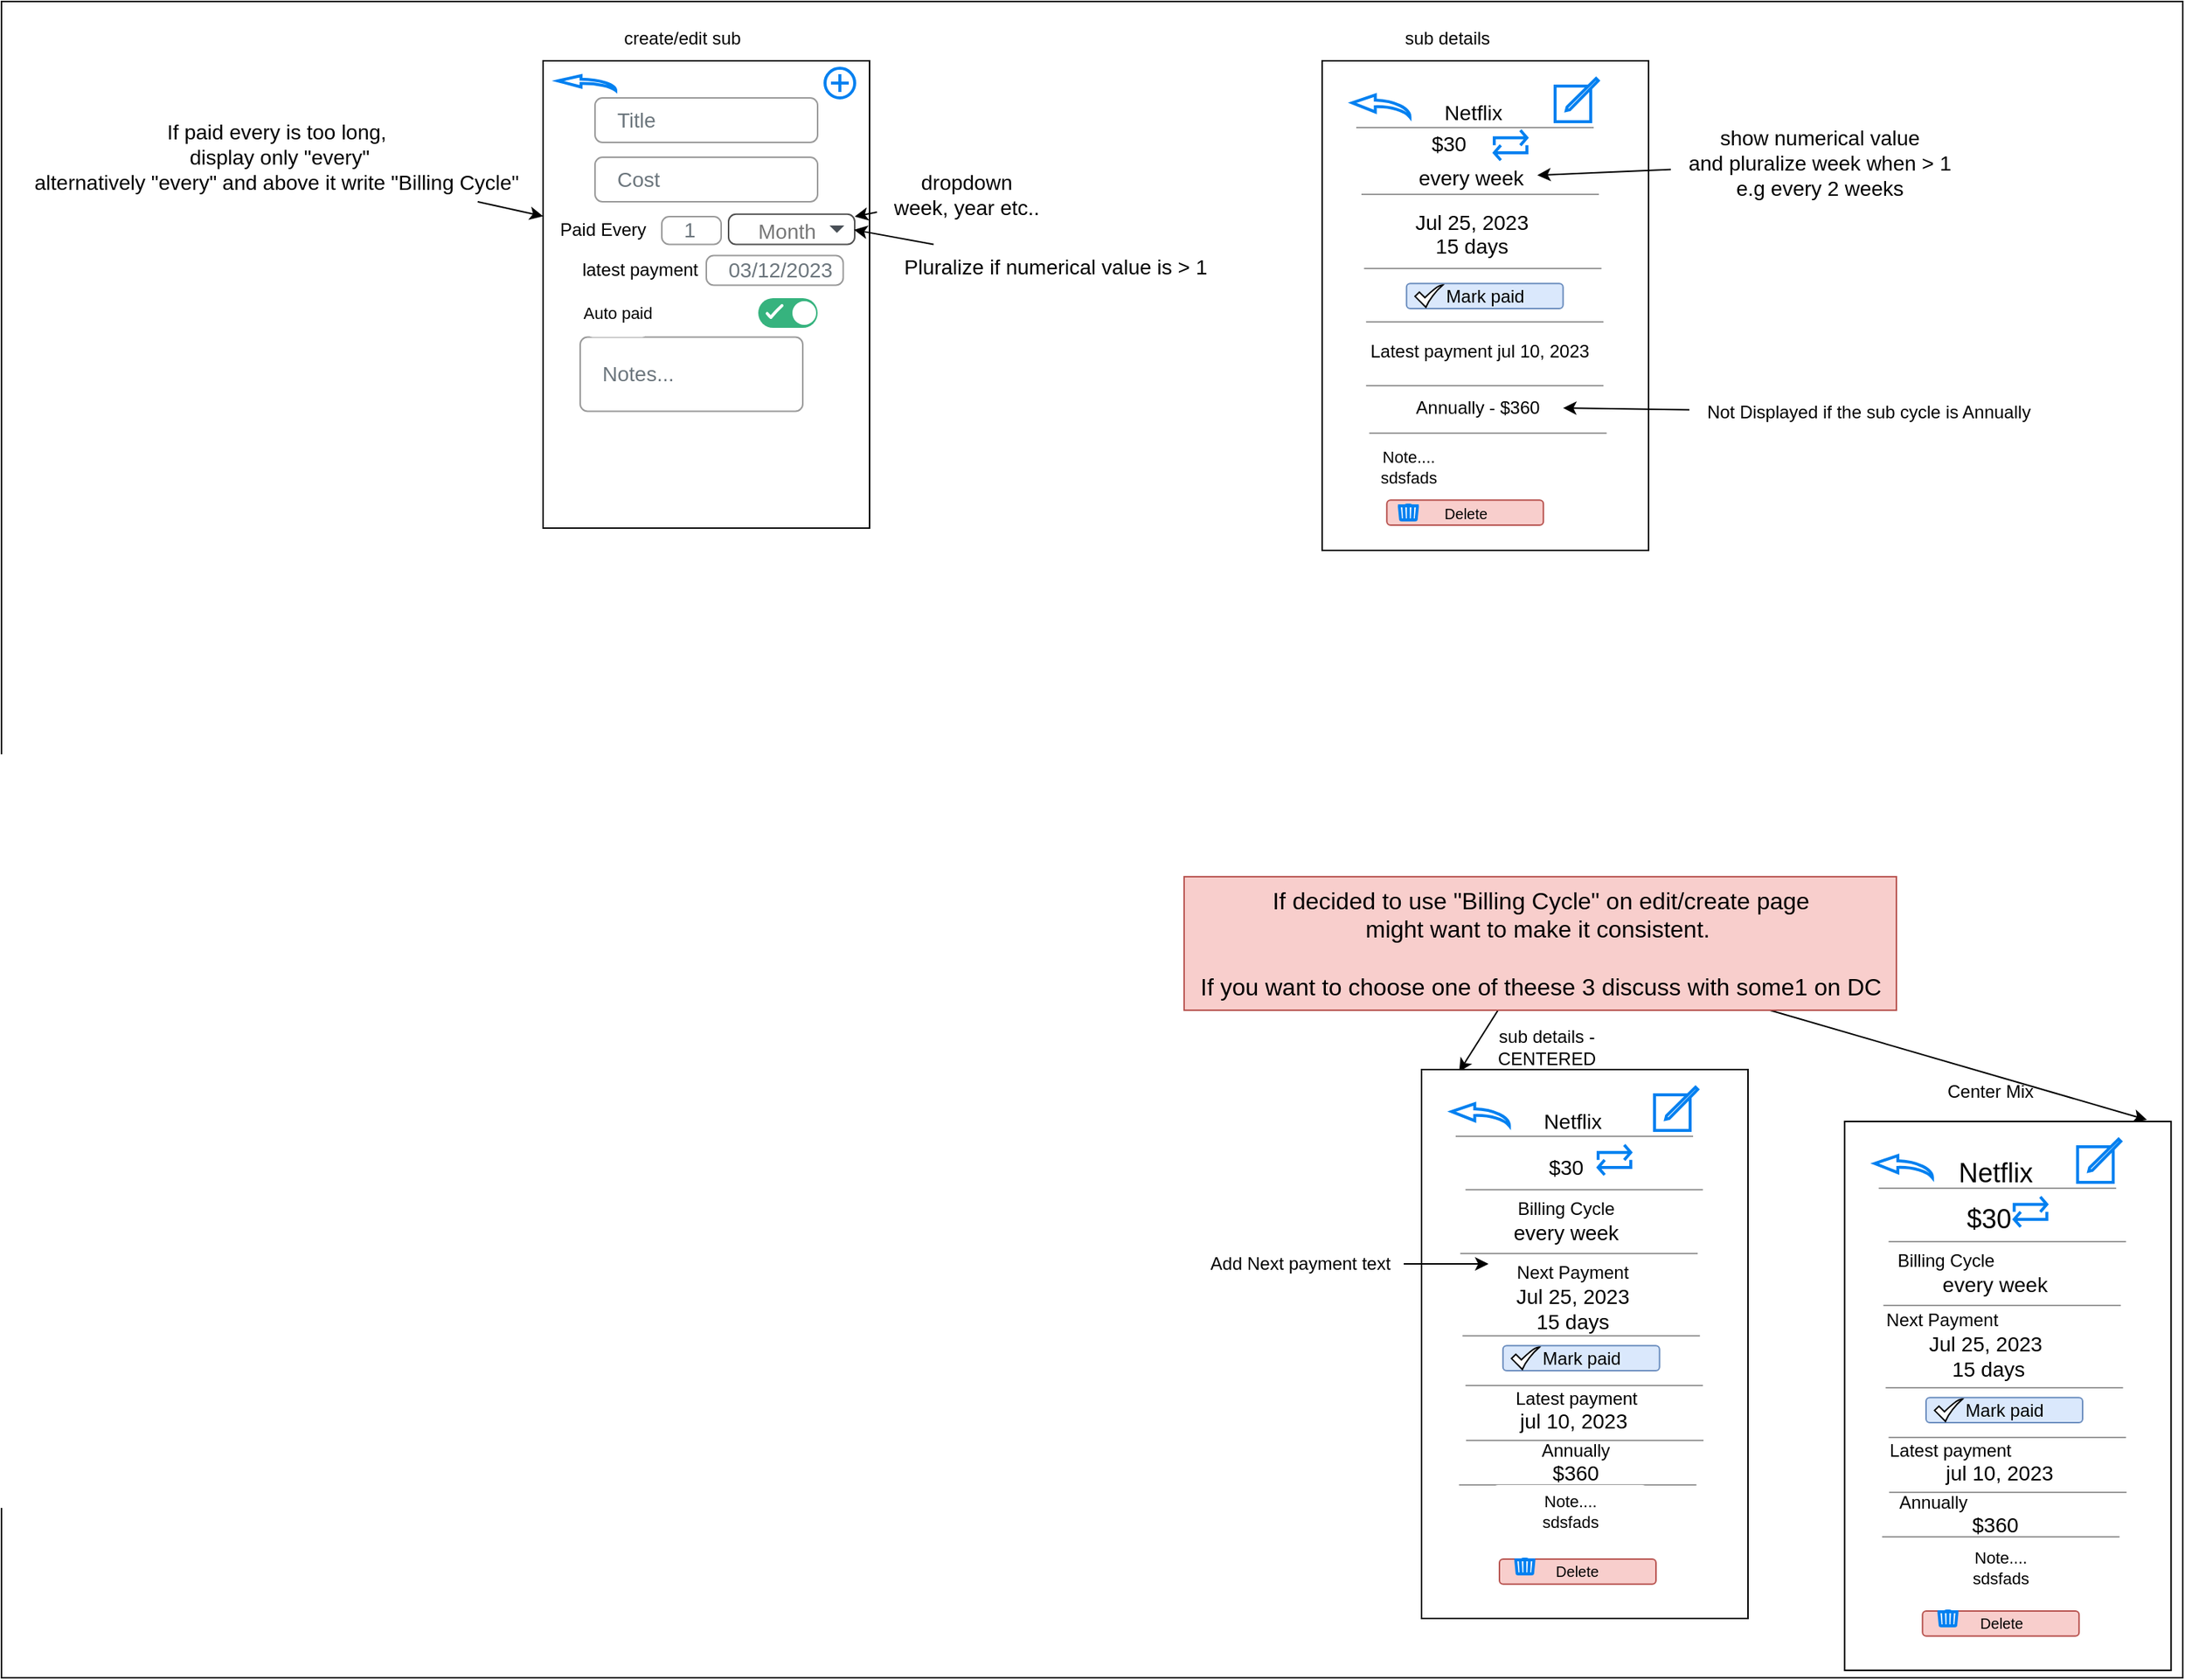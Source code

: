 <mxfile pages="2">
    <diagram id="ilvPsca5tyLwuQnfgiDb" name="Billing Cycle">
        <mxGraphModel dx="1031" dy="664" grid="1" gridSize="10" guides="1" tooltips="1" connect="1" arrows="1" fold="1" page="1" pageScale="1" pageWidth="850" pageHeight="1100" math="0" shadow="0">
            <root>
                <mxCell id="0"/>
                <mxCell id="1" parent="0"/>
                <mxCell id="Z9JITIKt05j3liIrWbOT-88" value="" style="rounded=0;whiteSpace=wrap;html=1;fontSize=18;" parent="1" vertex="1">
                    <mxGeometry x="240" width="1470" height="1130" as="geometry"/>
                </mxCell>
                <mxCell id="J-TMN0GzBHDueG2wAT_5-2" value="" style="rounded=0;whiteSpace=wrap;html=1;" parent="1" vertex="1">
                    <mxGeometry x="605" y="40" width="220" height="315" as="geometry"/>
                </mxCell>
                <mxCell id="J-TMN0GzBHDueG2wAT_5-3" value="Title" style="html=1;shadow=0;dashed=0;shape=mxgraph.bootstrap.rrect;rSize=5;fillColor=none;strokeColor=#999999;align=left;spacing=15;fontSize=14;fontColor=#6C767D;" parent="1" vertex="1">
                    <mxGeometry x="640" y="65" width="150" height="30" as="geometry"/>
                </mxCell>
                <mxCell id="J-TMN0GzBHDueG2wAT_5-4" value="Notes..." style="html=1;shadow=0;dashed=0;shape=mxgraph.bootstrap.rrect;rSize=5;fillColor=none;strokeColor=#999999;align=left;spacing=15;fontSize=14;fontColor=#6C767D;" parent="1" vertex="1">
                    <mxGeometry x="630" y="226.25" width="150" height="50" as="geometry"/>
                </mxCell>
                <mxCell id="J-TMN0GzBHDueG2wAT_5-5" value="Cost" style="html=1;shadow=0;dashed=0;shape=mxgraph.bootstrap.rrect;rSize=5;fillColor=none;strokeColor=#999999;align=left;spacing=15;fontSize=14;fontColor=#6C767D;" parent="1" vertex="1">
                    <mxGeometry x="640" y="105" width="150" height="30" as="geometry"/>
                </mxCell>
                <mxCell id="J-TMN0GzBHDueG2wAT_5-6" value="Auto paid" style="rounded=1;arcSize=10;html=1;fontSize=11;align=center;fontStyle=0;fontSize=11;sketch=0;hachureGap=4;pointerEvents=0;fontFamily=Helvetica;strokeColor=none;direction=south;" parent="1" vertex="1">
                    <mxGeometry x="635" y="193.75" width="40" height="32.5" as="geometry"/>
                </mxCell>
                <mxCell id="J-TMN0GzBHDueG2wAT_5-7" value="" style="fillColor=#36B37E;strokeColor=none;rounded=1;arcSize=50;sketch=0;hachureGap=4;pointerEvents=0;fontFamily=Architects Daughter;fontSource=https%3A%2F%2Ffonts.googleapis.com%2Fcss%3Ffamily%3DArchitects%2BDaughter;fontSize=20;" parent="1" vertex="1">
                    <mxGeometry x="750" y="200" width="40" height="20" as="geometry"/>
                </mxCell>
                <mxCell id="J-TMN0GzBHDueG2wAT_5-8" value="" style="shape=ellipse;strokeColor=none;fillColor=#ffffff;sketch=0;hachureGap=4;pointerEvents=0;fontFamily=Architects Daughter;fontSource=https%3A%2F%2Ffonts.googleapis.com%2Fcss%3Ffamily%3DArchitects%2BDaughter;fontSize=20;" parent="J-TMN0GzBHDueG2wAT_5-7" vertex="1">
                    <mxGeometry x="1" y="0.5" width="16" height="16" relative="1" as="geometry">
                        <mxPoint x="-17" y="-8" as="offset"/>
                    </mxGeometry>
                </mxCell>
                <mxCell id="J-TMN0GzBHDueG2wAT_5-9" value="" style="html=1;shadow=0;dashed=0;shape=mxgraph.atlassian.check;strokeColor=#ffffff;strokeWidth=2;sketch=1;hachureGap=4;pointerEvents=0;fontFamily=Architects Daughter;fontSource=https%3A%2F%2Ffonts.googleapis.com%2Fcss%3Ffamily%3DArchitects%2BDaughter;fontSize=20;" parent="J-TMN0GzBHDueG2wAT_5-7" vertex="1">
                    <mxGeometry y="0.5" width="10" height="8" relative="1" as="geometry">
                        <mxPoint x="6" y="-5" as="offset"/>
                    </mxGeometry>
                </mxCell>
                <mxCell id="J-TMN0GzBHDueG2wAT_5-10" value="" style="html=1;verticalLabelPosition=bottom;align=center;labelBackgroundColor=#ffffff;verticalAlign=top;strokeWidth=2;strokeColor=#0080F0;shadow=0;dashed=0;shape=mxgraph.ios7.icons.add;fontFamily=Helvetica;" parent="1" vertex="1">
                    <mxGeometry x="795" y="45" width="20" height="20" as="geometry"/>
                </mxCell>
                <mxCell id="J-TMN0GzBHDueG2wAT_5-11" value="" style="html=1;verticalLabelPosition=bottom;align=center;labelBackgroundColor=#ffffff;verticalAlign=top;strokeWidth=2;strokeColor=#0080F0;shadow=0;dashed=0;shape=mxgraph.ios7.icons.back;fontFamily=Helvetica;" parent="1" vertex="1">
                    <mxGeometry x="615" y="50" width="39" height="10" as="geometry"/>
                </mxCell>
                <mxCell id="J-TMN0GzBHDueG2wAT_5-13" value="create/edit sub" style="text;html=1;strokeColor=none;fillColor=none;align=center;verticalAlign=middle;whiteSpace=wrap;rounded=0;fontFamily=Helvetica;" parent="1" vertex="1">
                    <mxGeometry x="654" y="10" width="90" height="30" as="geometry"/>
                </mxCell>
                <mxCell id="J-TMN0GzBHDueG2wAT_5-15" value="latest payment" style="text;html=1;strokeColor=none;fillColor=none;align=center;verticalAlign=middle;whiteSpace=wrap;rounded=0;fontFamily=Helvetica;" parent="1" vertex="1">
                    <mxGeometry x="614.5" y="168.75" width="110.5" height="25" as="geometry"/>
                </mxCell>
                <mxCell id="J-TMN0GzBHDueG2wAT_5-16" value="03/12/2023" style="html=1;shadow=0;dashed=0;shape=mxgraph.bootstrap.rrect;rSize=5;fillColor=none;strokeColor=#999999;align=left;spacing=15;fontSize=14;fontColor=#6C767D;" parent="1" vertex="1">
                    <mxGeometry x="715" y="171.25" width="92.25" height="20" as="geometry"/>
                </mxCell>
                <mxCell id="J-TMN0GzBHDueG2wAT_5-17" value="Paid Every" style="text;html=1;align=center;verticalAlign=middle;resizable=0;points=[];autosize=1;strokeColor=none;fillColor=none;" parent="1" vertex="1">
                    <mxGeometry x="605" y="138.56" width="80" height="30" as="geometry"/>
                </mxCell>
                <mxCell id="J-TMN0GzBHDueG2wAT_5-18" value="1" style="html=1;shadow=0;dashed=0;shape=mxgraph.bootstrap.rrect;rSize=5;fillColor=none;strokeColor=#999999;align=left;spacing=15;fontSize=14;fontColor=#6C767D;" parent="1" vertex="1">
                    <mxGeometry x="685" y="145" width="40" height="18.75" as="geometry"/>
                </mxCell>
                <mxCell id="J-TMN0GzBHDueG2wAT_5-22" value="&lt;font style=&quot;font-size: 14px;&quot;&gt;Month&lt;/font&gt;" style="html=1;shadow=0;dashed=0;shape=mxgraph.bootstrap.rrect;rSize=5;strokeColor=#505050;strokeWidth=1;fillColor=#ffffff;fontColor=#777777;whiteSpace=wrap;align=left;verticalAlign=middle;fontStyle=0;fontSize=18;spacing=20;" parent="1" vertex="1">
                    <mxGeometry x="730" y="143.37" width="85" height="20.38" as="geometry"/>
                </mxCell>
                <mxCell id="J-TMN0GzBHDueG2wAT_5-23" value="" style="shape=triangle;direction=south;fillColor=#495057;strokeColor=none;perimeter=none;" parent="J-TMN0GzBHDueG2wAT_5-22" vertex="1">
                    <mxGeometry x="1" y="0.5" width="10" height="5" relative="1" as="geometry">
                        <mxPoint x="-17" y="-2.5" as="offset"/>
                    </mxGeometry>
                </mxCell>
                <mxCell id="J-TMN0GzBHDueG2wAT_5-25" style="edgeStyle=none;html=1;fontSize=14;" parent="1" source="J-TMN0GzBHDueG2wAT_5-24" target="J-TMN0GzBHDueG2wAT_5-22" edge="1">
                    <mxGeometry relative="1" as="geometry"/>
                </mxCell>
                <mxCell id="J-TMN0GzBHDueG2wAT_5-24" value="dropdown&lt;br&gt;week, year etc.." style="text;html=1;align=center;verticalAlign=middle;resizable=0;points=[];autosize=1;strokeColor=none;fillColor=none;fontSize=14;" parent="1" vertex="1">
                    <mxGeometry x="830" y="105" width="120" height="50" as="geometry"/>
                </mxCell>
                <mxCell id="J-TMN0GzBHDueG2wAT_5-27" style="edgeStyle=none;html=1;entryX=0.994;entryY=0.517;entryDx=0;entryDy=0;entryPerimeter=0;fontSize=14;" parent="1" source="J-TMN0GzBHDueG2wAT_5-26" target="J-TMN0GzBHDueG2wAT_5-22" edge="1">
                    <mxGeometry relative="1" as="geometry"/>
                </mxCell>
                <mxCell id="J-TMN0GzBHDueG2wAT_5-26" value="Pluralize if numerical value is &amp;gt; 1" style="text;html=1;align=center;verticalAlign=middle;resizable=0;points=[];autosize=1;strokeColor=none;fillColor=none;fontSize=14;" parent="1" vertex="1">
                    <mxGeometry x="835" y="163.75" width="230" height="30" as="geometry"/>
                </mxCell>
                <mxCell id="J-TMN0GzBHDueG2wAT_5-29" style="edgeStyle=none;html=1;fontSize=14;" parent="1" source="J-TMN0GzBHDueG2wAT_5-28" target="J-TMN0GzBHDueG2wAT_5-17" edge="1">
                    <mxGeometry relative="1" as="geometry"/>
                </mxCell>
                <mxCell id="J-TMN0GzBHDueG2wAT_5-28" value="If paid every is too long,&lt;br&gt;&amp;nbsp;display only &quot;every&quot;&lt;br&gt;alternatively &quot;every&quot; and above it write &quot;Billing Cycle&quot;" style="text;html=1;align=center;verticalAlign=middle;resizable=0;points=[];autosize=1;strokeColor=none;fillColor=none;fontSize=14;" parent="1" vertex="1">
                    <mxGeometry x="250" y="75" width="350" height="60" as="geometry"/>
                </mxCell>
                <mxCell id="Z9JITIKt05j3liIrWbOT-1" value="" style="rounded=0;whiteSpace=wrap;html=1;" parent="1" vertex="1">
                    <mxGeometry x="1130" y="40" width="220" height="330" as="geometry"/>
                </mxCell>
                <mxCell id="Z9JITIKt05j3liIrWbOT-2" value="" style="html=1;verticalLabelPosition=bottom;align=center;labelBackgroundColor=#ffffff;verticalAlign=top;strokeWidth=2;strokeColor=#0080F0;shadow=0;dashed=0;shape=mxgraph.ios7.icons.back;fontFamily=Helvetica;" parent="1" vertex="1">
                    <mxGeometry x="1150.25" y="63" width="39" height="15" as="geometry"/>
                </mxCell>
                <mxCell id="Z9JITIKt05j3liIrWbOT-3" value="sub details" style="text;html=1;strokeColor=none;fillColor=none;align=center;verticalAlign=middle;whiteSpace=wrap;rounded=0;fontFamily=Helvetica;" parent="1" vertex="1">
                    <mxGeometry x="1169" y="10" width="91" height="30" as="geometry"/>
                </mxCell>
                <mxCell id="Z9JITIKt05j3liIrWbOT-5" value="&lt;span style=&quot;color: rgb(0, 0, 0); font-size: 12px;&quot;&gt;Mark paid&lt;/span&gt;" style="rounded=1;html=1;shadow=0;dashed=0;whiteSpace=wrap;fontSize=10;align=center;fontFamily=Helvetica;fillColor=#dae8fc;strokeColor=#6c8ebf;" parent="1" vertex="1">
                    <mxGeometry x="1186.87" y="190.12" width="105.5" height="16.88" as="geometry"/>
                </mxCell>
                <mxCell id="Z9JITIKt05j3liIrWbOT-6" value="" style="sketch=0;html=1;aspect=fixed;shadow=0;align=center;verticalAlign=top;shape=mxgraph.gcp2.check;fontFamily=Helvetica;" parent="1" vertex="1">
                    <mxGeometry x="1192.62" y="191.12" width="18.75" height="15" as="geometry"/>
                </mxCell>
                <mxCell id="Z9JITIKt05j3liIrWbOT-7" value="" style="html=1;verticalLabelPosition=bottom;align=center;labelBackgroundColor=#ffffff;verticalAlign=top;strokeWidth=2;strokeColor=#0080F0;shadow=0;dashed=0;shape=mxgraph.ios7.icons.compose;fontFamily=Helvetica;" parent="1" vertex="1">
                    <mxGeometry x="1287" y="51.94" width="29.1" height="29.1" as="geometry"/>
                </mxCell>
                <mxCell id="Z9JITIKt05j3liIrWbOT-8" value="Latest payment jul 10, 2023&amp;nbsp;" style="text;html=1;strokeColor=none;fillColor=none;align=center;verticalAlign=middle;whiteSpace=wrap;rounded=0;fontFamily=Helvetica;" parent="1" vertex="1">
                    <mxGeometry x="1159.62" y="223" width="156" height="26" as="geometry"/>
                </mxCell>
                <mxCell id="Z9JITIKt05j3liIrWbOT-9" value="&lt;br&gt;&lt;font style=&quot;font-size: 14px;&quot;&gt;&lt;br&gt;Jul 25, 2023&lt;br&gt;15 days&lt;/font&gt;" style="text;html=1;strokeColor=none;fillColor=none;align=center;verticalAlign=middle;whiteSpace=wrap;rounded=0;fontSize=14;" parent="1" vertex="1">
                    <mxGeometry x="1173.62" y="130" width="113.75" height="20" as="geometry"/>
                </mxCell>
                <mxCell id="Z9JITIKt05j3liIrWbOT-10" value="Annually - $360" style="text;html=1;strokeColor=none;fillColor=none;align=center;verticalAlign=middle;whiteSpace=wrap;rounded=0;fontSize=12;" parent="1" vertex="1">
                    <mxGeometry x="1178.12" y="259" width="114.25" height="30" as="geometry"/>
                </mxCell>
                <mxCell id="Z9JITIKt05j3liIrWbOT-11" value="" style="verticalLabelPosition=bottom;shadow=0;dashed=0;align=center;html=1;verticalAlign=top;strokeWidth=1;shape=mxgraph.mockup.markup.line;strokeColor=#999999;fontSize=12;" parent="1" vertex="1">
                    <mxGeometry x="1158.25" y="170" width="160" height="20" as="geometry"/>
                </mxCell>
                <mxCell id="Z9JITIKt05j3liIrWbOT-12" value="" style="verticalLabelPosition=bottom;shadow=0;dashed=0;align=center;html=1;verticalAlign=top;strokeWidth=1;shape=mxgraph.mockup.markup.line;strokeColor=#999999;fontSize=12;" parent="1" vertex="1">
                    <mxGeometry x="1159.62" y="206" width="160" height="20" as="geometry"/>
                </mxCell>
                <mxCell id="Z9JITIKt05j3liIrWbOT-13" value="" style="verticalLabelPosition=bottom;shadow=0;dashed=0;align=center;html=1;verticalAlign=top;strokeWidth=1;shape=mxgraph.mockup.markup.line;strokeColor=#999999;fontSize=12;" parent="1" vertex="1">
                    <mxGeometry x="1159.62" y="249" width="160" height="20" as="geometry"/>
                </mxCell>
                <mxCell id="Z9JITIKt05j3liIrWbOT-14" value="" style="verticalLabelPosition=bottom;shadow=0;dashed=0;align=center;html=1;verticalAlign=top;strokeWidth=1;shape=mxgraph.mockup.markup.line;strokeColor=#999999;fontSize=12;" parent="1" vertex="1">
                    <mxGeometry x="1161.75" y="281" width="160" height="20" as="geometry"/>
                </mxCell>
                <mxCell id="Z9JITIKt05j3liIrWbOT-15" value="Note....&lt;br&gt;sdsfads" style="rounded=1;arcSize=10;html=1;fontSize=11;align=center;fontStyle=0;fontSize=11;sketch=0;hachureGap=4;pointerEvents=0;fontFamily=Helvetica;strokeColor=none;direction=south;" parent="1" vertex="1">
                    <mxGeometry x="1169.62" y="296" width="37" height="35" as="geometry"/>
                </mxCell>
                <mxCell id="Z9JITIKt05j3liIrWbOT-16" value="Netflix" style="text;html=1;strokeColor=none;fillColor=none;align=center;verticalAlign=middle;whiteSpace=wrap;rounded=0;fontSize=14;" parent="1" vertex="1">
                    <mxGeometry x="1175.13" y="55.92" width="113.75" height="38.12" as="geometry"/>
                </mxCell>
                <mxCell id="Z9JITIKt05j3liIrWbOT-17" value="" style="html=1;verticalLabelPosition=bottom;align=center;labelBackgroundColor=#ffffff;verticalAlign=top;strokeWidth=2;strokeColor=#0080F0;shadow=0;dashed=0;shape=mxgraph.ios7.icons.repeat;pointerEvents=1;fontSize=14;" parent="1" vertex="1">
                    <mxGeometry x="1246" y="86.84" width="22" height="20.16" as="geometry"/>
                </mxCell>
                <mxCell id="Z9JITIKt05j3liIrWbOT-18" value="$30" style="text;html=1;strokeColor=none;fillColor=none;align=center;verticalAlign=middle;whiteSpace=wrap;rounded=0;fontSize=14;" parent="1" vertex="1">
                    <mxGeometry x="1185.0" y="81" width="61" height="30" as="geometry"/>
                </mxCell>
                <mxCell id="Z9JITIKt05j3liIrWbOT-19" value="" style="verticalLabelPosition=bottom;shadow=0;dashed=0;align=center;html=1;verticalAlign=top;strokeWidth=1;shape=mxgraph.mockup.markup.line;strokeColor=#999999;fontSize=12;" parent="1" vertex="1">
                    <mxGeometry x="1156.5" y="120" width="160" height="20" as="geometry"/>
                </mxCell>
                <mxCell id="Z9JITIKt05j3liIrWbOT-20" value="" style="verticalLabelPosition=bottom;shadow=0;dashed=0;align=center;html=1;verticalAlign=top;strokeWidth=1;shape=mxgraph.mockup.markup.line;strokeColor=#999999;fontSize=12;" parent="1" vertex="1">
                    <mxGeometry x="1153" y="75" width="160" height="20" as="geometry"/>
                </mxCell>
                <mxCell id="Z9JITIKt05j3liIrWbOT-21" value="Delete" style="rounded=1;html=1;shadow=0;dashed=0;whiteSpace=wrap;fontSize=10;fillColor=#f8cecc;align=center;strokeColor=#b85450;" parent="1" vertex="1">
                    <mxGeometry x="1173.62" y="336.12" width="105.5" height="16.88" as="geometry"/>
                </mxCell>
                <mxCell id="Z9JITIKt05j3liIrWbOT-23" value="" style="html=1;verticalLabelPosition=bottom;align=center;labelBackgroundColor=#ffffff;verticalAlign=top;strokeWidth=2;strokeColor=#0080F0;shadow=0;dashed=0;shape=mxgraph.ios7.icons.trashcan;" parent="1" vertex="1">
                    <mxGeometry x="1181.12" y="339.56" width="14" height="10" as="geometry"/>
                </mxCell>
                <mxCell id="Z9JITIKt05j3liIrWbOT-24" value="every week" style="text;html=1;align=center;verticalAlign=middle;resizable=0;points=[];autosize=1;strokeColor=none;fillColor=none;fontSize=14;" parent="1" vertex="1">
                    <mxGeometry x="1185" y="104" width="90" height="30" as="geometry"/>
                </mxCell>
                <mxCell id="Z9JITIKt05j3liIrWbOT-26" style="edgeStyle=none;html=1;fontSize=14;" parent="1" source="Z9JITIKt05j3liIrWbOT-25" target="Z9JITIKt05j3liIrWbOT-24" edge="1">
                    <mxGeometry relative="1" as="geometry"/>
                </mxCell>
                <mxCell id="Z9JITIKt05j3liIrWbOT-25" value="show numerical value &lt;br&gt;and pluralize week when &amp;gt; 1&lt;br&gt;e.g every 2 weeks" style="text;html=1;align=center;verticalAlign=middle;resizable=0;points=[];autosize=1;strokeColor=none;fillColor=none;fontSize=14;" parent="1" vertex="1">
                    <mxGeometry x="1365" y="79" width="200" height="60" as="geometry"/>
                </mxCell>
                <mxCell id="Z9JITIKt05j3liIrWbOT-87" style="edgeStyle=none;html=1;entryX=0.115;entryY=0.004;entryDx=0;entryDy=0;entryPerimeter=0;fontSize=12;" parent="1" source="Z9JITIKt05j3liIrWbOT-27" target="Z9JITIKt05j3liIrWbOT-28" edge="1">
                    <mxGeometry relative="1" as="geometry"/>
                </mxCell>
                <mxCell id="Z9JITIKt05j3liIrWbOT-118" style="edgeStyle=none;html=1;entryX=0.926;entryY=-0.003;entryDx=0;entryDy=0;entryPerimeter=0;fontSize=18;" parent="1" source="Z9JITIKt05j3liIrWbOT-27" target="Z9JITIKt05j3liIrWbOT-89" edge="1">
                    <mxGeometry relative="1" as="geometry"/>
                </mxCell>
                <mxCell id="Z9JITIKt05j3liIrWbOT-27" value="If decided to use &quot;Billing Cycle&quot; on edit/create page&lt;br style=&quot;font-size: 16px;&quot;&gt;might want to make it consistent.&amp;nbsp;&lt;br style=&quot;font-size: 16px;&quot;&gt;&lt;br style=&quot;font-size: 16px;&quot;&gt;If you want to choose one of theese 3 discuss with some1 on DC" style="text;html=1;align=center;verticalAlign=middle;resizable=0;points=[];autosize=1;strokeColor=#b85450;fillColor=#f8cecc;fontSize=16;" parent="1" vertex="1">
                    <mxGeometry x="1037" y="590" width="480" height="90" as="geometry"/>
                </mxCell>
                <mxCell id="Z9JITIKt05j3liIrWbOT-28" value="" style="rounded=0;whiteSpace=wrap;html=1;" parent="1" vertex="1">
                    <mxGeometry x="1197" y="720" width="220" height="370" as="geometry"/>
                </mxCell>
                <mxCell id="Z9JITIKt05j3liIrWbOT-29" value="" style="html=1;verticalLabelPosition=bottom;align=center;labelBackgroundColor=#ffffff;verticalAlign=top;strokeWidth=2;strokeColor=#0080F0;shadow=0;dashed=0;shape=mxgraph.ios7.icons.back;fontFamily=Helvetica;" parent="1" vertex="1">
                    <mxGeometry x="1217.25" y="743" width="39" height="15" as="geometry"/>
                </mxCell>
                <mxCell id="Z9JITIKt05j3liIrWbOT-30" value="sub details - CENTERED" style="text;html=1;strokeColor=none;fillColor=none;align=center;verticalAlign=middle;whiteSpace=wrap;rounded=0;fontFamily=Helvetica;" parent="1" vertex="1">
                    <mxGeometry x="1236" y="690" width="91" height="30" as="geometry"/>
                </mxCell>
                <mxCell id="Z9JITIKt05j3liIrWbOT-31" value="&lt;span style=&quot;color: rgb(0, 0, 0); font-size: 12px;&quot;&gt;Mark paid&lt;/span&gt;" style="rounded=1;html=1;shadow=0;dashed=0;whiteSpace=wrap;fontSize=10;align=center;fontFamily=Helvetica;fillColor=#dae8fc;strokeColor=#6c8ebf;" parent="1" vertex="1">
                    <mxGeometry x="1251.87" y="906.12" width="105.5" height="16.88" as="geometry"/>
                </mxCell>
                <mxCell id="Z9JITIKt05j3liIrWbOT-32" value="" style="sketch=0;html=1;aspect=fixed;shadow=0;align=center;verticalAlign=top;shape=mxgraph.gcp2.check;fontFamily=Helvetica;" parent="1" vertex="1">
                    <mxGeometry x="1257.62" y="907.12" width="18.75" height="15" as="geometry"/>
                </mxCell>
                <mxCell id="Z9JITIKt05j3liIrWbOT-33" value="" style="html=1;verticalLabelPosition=bottom;align=center;labelBackgroundColor=#ffffff;verticalAlign=top;strokeWidth=2;strokeColor=#0080F0;shadow=0;dashed=0;shape=mxgraph.ios7.icons.compose;fontFamily=Helvetica;" parent="1" vertex="1">
                    <mxGeometry x="1354" y="731.94" width="29.1" height="29.1" as="geometry"/>
                </mxCell>
                <mxCell id="Z9JITIKt05j3liIrWbOT-35" value="&lt;br&gt;&lt;font style=&quot;&quot;&gt;&lt;br&gt;&lt;font style=&quot;font-size: 12px;&quot;&gt;Next Payment&lt;/font&gt;&lt;br&gt;Jul 25, 2023&lt;br&gt;15 days&lt;/font&gt;" style="text;html=1;strokeColor=none;fillColor=none;align=center;verticalAlign=middle;whiteSpace=wrap;rounded=0;fontSize=14;" parent="1" vertex="1">
                    <mxGeometry x="1242.13" y="846" width="113.75" height="20" as="geometry"/>
                </mxCell>
                <mxCell id="Z9JITIKt05j3liIrWbOT-36" value="Annually&lt;br&gt;&lt;font style=&quot;font-size: 14px;&quot;&gt;$360&lt;/font&gt;" style="text;html=1;strokeColor=none;fillColor=none;align=center;verticalAlign=middle;whiteSpace=wrap;rounded=0;fontSize=12;" parent="1" vertex="1">
                    <mxGeometry x="1243.87" y="970" width="114.25" height="30" as="geometry"/>
                </mxCell>
                <mxCell id="Z9JITIKt05j3liIrWbOT-37" value="" style="verticalLabelPosition=bottom;shadow=0;dashed=0;align=center;html=1;verticalAlign=top;strokeWidth=1;shape=mxgraph.mockup.markup.line;strokeColor=#999999;fontSize=12;" parent="1" vertex="1">
                    <mxGeometry x="1224.62" y="889.56" width="160" height="20" as="geometry"/>
                </mxCell>
                <mxCell id="Z9JITIKt05j3liIrWbOT-38" value="" style="verticalLabelPosition=bottom;shadow=0;dashed=0;align=center;html=1;verticalAlign=top;strokeWidth=1;shape=mxgraph.mockup.markup.line;strokeColor=#999999;fontSize=12;" parent="1" vertex="1">
                    <mxGeometry x="1226.62" y="923" width="160" height="20" as="geometry"/>
                </mxCell>
                <mxCell id="Z9JITIKt05j3liIrWbOT-39" value="" style="verticalLabelPosition=bottom;shadow=0;dashed=0;align=center;html=1;verticalAlign=top;strokeWidth=1;shape=mxgraph.mockup.markup.line;strokeColor=#999999;fontSize=12;" parent="1" vertex="1">
                    <mxGeometry x="1227" y="960" width="160" height="20" as="geometry"/>
                </mxCell>
                <mxCell id="Z9JITIKt05j3liIrWbOT-40" value="" style="verticalLabelPosition=bottom;shadow=0;dashed=0;align=center;html=1;verticalAlign=top;strokeWidth=1;shape=mxgraph.mockup.markup.line;strokeColor=#999999;fontSize=12;" parent="1" vertex="1">
                    <mxGeometry x="1222.24" y="990" width="160" height="20" as="geometry"/>
                </mxCell>
                <mxCell id="Z9JITIKt05j3liIrWbOT-41" value="Note....&lt;br&gt;sdsfads" style="rounded=1;arcSize=10;html=1;fontSize=11;align=center;fontStyle=0;fontSize=11;sketch=0;hachureGap=4;pointerEvents=0;fontFamily=Helvetica;strokeColor=none;direction=south;" parent="1" vertex="1">
                    <mxGeometry x="1245.12" y="1000" width="104" height="35" as="geometry"/>
                </mxCell>
                <mxCell id="Z9JITIKt05j3liIrWbOT-42" value="Netflix" style="text;html=1;strokeColor=none;fillColor=none;align=center;verticalAlign=middle;whiteSpace=wrap;rounded=0;fontSize=14;" parent="1" vertex="1">
                    <mxGeometry x="1242.13" y="735.92" width="113.75" height="38.12" as="geometry"/>
                </mxCell>
                <mxCell id="Z9JITIKt05j3liIrWbOT-43" value="" style="html=1;verticalLabelPosition=bottom;align=center;labelBackgroundColor=#ffffff;verticalAlign=top;strokeWidth=2;strokeColor=#0080F0;shadow=0;dashed=0;shape=mxgraph.ios7.icons.repeat;pointerEvents=1;fontSize=14;" parent="1" vertex="1">
                    <mxGeometry x="1316" y="770.84" width="22" height="20.16" as="geometry"/>
                </mxCell>
                <mxCell id="Z9JITIKt05j3liIrWbOT-44" value="$30" style="text;html=1;strokeColor=none;fillColor=none;align=center;verticalAlign=middle;whiteSpace=wrap;rounded=0;fontSize=14;" parent="1" vertex="1">
                    <mxGeometry x="1263.99" y="771" width="61" height="30" as="geometry"/>
                </mxCell>
                <mxCell id="Z9JITIKt05j3liIrWbOT-45" value="" style="verticalLabelPosition=bottom;shadow=0;dashed=0;align=center;html=1;verticalAlign=top;strokeWidth=1;shape=mxgraph.mockup.markup.line;strokeColor=#999999;fontSize=12;" parent="1" vertex="1">
                    <mxGeometry x="1226.62" y="791" width="160" height="20" as="geometry"/>
                </mxCell>
                <mxCell id="Z9JITIKt05j3liIrWbOT-46" value="" style="verticalLabelPosition=bottom;shadow=0;dashed=0;align=center;html=1;verticalAlign=top;strokeWidth=1;shape=mxgraph.mockup.markup.line;strokeColor=#999999;fontSize=12;" parent="1" vertex="1">
                    <mxGeometry x="1220" y="755" width="160" height="20" as="geometry"/>
                </mxCell>
                <mxCell id="Z9JITIKt05j3liIrWbOT-47" value="Delete" style="rounded=1;html=1;shadow=0;dashed=0;whiteSpace=wrap;fontSize=10;fillColor=#f8cecc;align=center;strokeColor=#b85450;" parent="1" vertex="1">
                    <mxGeometry x="1249.49" y="1050" width="105.5" height="16.88" as="geometry"/>
                </mxCell>
                <mxCell id="Z9JITIKt05j3liIrWbOT-48" value="" style="html=1;verticalLabelPosition=bottom;align=center;labelBackgroundColor=#ffffff;verticalAlign=top;strokeWidth=2;strokeColor=#0080F0;shadow=0;dashed=0;shape=mxgraph.ios7.icons.trashcan;" parent="1" vertex="1">
                    <mxGeometry x="1259.62" y="1050" width="14" height="10" as="geometry"/>
                </mxCell>
                <mxCell id="Z9JITIKt05j3liIrWbOT-49" value="&lt;span style=&quot;font-size: 12px;&quot;&gt;Billing Cycle&lt;/span&gt;&lt;br&gt;every week" style="text;html=1;align=center;verticalAlign=middle;resizable=0;points=[];autosize=1;strokeColor=none;fillColor=none;fontSize=14;" parent="1" vertex="1">
                    <mxGeometry x="1249.49" y="796" width="90" height="50" as="geometry"/>
                </mxCell>
                <mxCell id="Z9JITIKt05j3liIrWbOT-51" value="" style="verticalLabelPosition=bottom;shadow=0;dashed=0;align=center;html=1;verticalAlign=top;strokeWidth=1;shape=mxgraph.mockup.markup.line;strokeColor=#999999;fontSize=12;" parent="1" vertex="1">
                    <mxGeometry x="1223.1" y="834" width="160" height="20" as="geometry"/>
                </mxCell>
                <mxCell id="Z9JITIKt05j3liIrWbOT-53" value="&lt;span style=&quot;font-size: 12px;&quot;&gt;Latest payment&lt;br&gt;&lt;/span&gt;&lt;span style=&quot;font-size: 14px;&quot;&gt;jul 10, 2023&amp;nbsp;&lt;/span&gt;&lt;span style=&quot;font-size: 12px;&quot;&gt;&lt;br&gt;&lt;/span&gt;" style="text;html=1;align=center;verticalAlign=middle;resizable=0;points=[];autosize=1;strokeColor=none;fillColor=none;fontSize=12;" parent="1" vertex="1">
                    <mxGeometry x="1245.88" y="930" width="110" height="40" as="geometry"/>
                </mxCell>
                <mxCell id="2" style="edgeStyle=none;html=1;entryX=0;entryY=0.25;entryDx=0;entryDy=0;" edge="1" parent="1" source="Z9JITIKt05j3liIrWbOT-81" target="Z9JITIKt05j3liIrWbOT-35">
                    <mxGeometry relative="1" as="geometry"/>
                </mxCell>
                <mxCell id="Z9JITIKt05j3liIrWbOT-81" value="Add Next payment text" style="text;html=1;align=center;verticalAlign=middle;resizable=0;points=[];autosize=1;strokeColor=none;fillColor=none;fontSize=12;" parent="1" vertex="1">
                    <mxGeometry x="1045" y="836" width="140" height="30" as="geometry"/>
                </mxCell>
                <mxCell id="Z9JITIKt05j3liIrWbOT-119" style="edgeStyle=none;html=1;entryX=1;entryY=0.5;entryDx=0;entryDy=0;fontSize=18;" parent="1" source="Z9JITIKt05j3liIrWbOT-84" target="Z9JITIKt05j3liIrWbOT-10" edge="1">
                    <mxGeometry relative="1" as="geometry"/>
                </mxCell>
                <mxCell id="Z9JITIKt05j3liIrWbOT-84" value="Not Displayed if the sub cycle is Annually" style="text;html=1;align=center;verticalAlign=middle;resizable=0;points=[];autosize=1;strokeColor=none;fillColor=none;fontSize=12;" parent="1" vertex="1">
                    <mxGeometry x="1377.5" y="262" width="240" height="30" as="geometry"/>
                </mxCell>
                <mxCell id="Z9JITIKt05j3liIrWbOT-89" value="" style="rounded=0;whiteSpace=wrap;html=1;" parent="1" vertex="1">
                    <mxGeometry x="1482.13" y="755" width="220" height="370" as="geometry"/>
                </mxCell>
                <mxCell id="Z9JITIKt05j3liIrWbOT-90" value="" style="html=1;verticalLabelPosition=bottom;align=center;labelBackgroundColor=#ffffff;verticalAlign=top;strokeWidth=2;strokeColor=#0080F0;shadow=0;dashed=0;shape=mxgraph.ios7.icons.back;fontFamily=Helvetica;" parent="1" vertex="1">
                    <mxGeometry x="1502.38" y="778" width="39" height="15" as="geometry"/>
                </mxCell>
                <mxCell id="Z9JITIKt05j3liIrWbOT-91" value="&lt;span style=&quot;color: rgb(0, 0, 0); font-size: 12px;&quot;&gt;Mark paid&lt;/span&gt;" style="rounded=1;html=1;shadow=0;dashed=0;whiteSpace=wrap;fontSize=10;align=center;fontFamily=Helvetica;fillColor=#dae8fc;strokeColor=#6c8ebf;" parent="1" vertex="1">
                    <mxGeometry x="1537.0" y="941.12" width="105.5" height="16.88" as="geometry"/>
                </mxCell>
                <mxCell id="Z9JITIKt05j3liIrWbOT-92" value="" style="sketch=0;html=1;aspect=fixed;shadow=0;align=center;verticalAlign=top;shape=mxgraph.gcp2.check;fontFamily=Helvetica;" parent="1" vertex="1">
                    <mxGeometry x="1542.75" y="942.12" width="18.75" height="15" as="geometry"/>
                </mxCell>
                <mxCell id="Z9JITIKt05j3liIrWbOT-93" value="" style="html=1;verticalLabelPosition=bottom;align=center;labelBackgroundColor=#ffffff;verticalAlign=top;strokeWidth=2;strokeColor=#0080F0;shadow=0;dashed=0;shape=mxgraph.ios7.icons.compose;fontFamily=Helvetica;" parent="1" vertex="1">
                    <mxGeometry x="1639.13" y="766.94" width="29.1" height="29.1" as="geometry"/>
                </mxCell>
                <mxCell id="Z9JITIKt05j3liIrWbOT-94" value="&lt;br&gt;&lt;font style=&quot;&quot;&gt;&lt;br&gt;&lt;font style=&quot;font-size: 12px;&quot;&gt;Next Payment&lt;/font&gt;&lt;br&gt;&amp;nbsp; &amp;nbsp; &amp;nbsp; &amp;nbsp; &amp;nbsp; &amp;nbsp; &amp;nbsp; &amp;nbsp;Jul 25, 2023&lt;br&gt;&amp;nbsp; &amp;nbsp; &amp;nbsp; &amp;nbsp; &amp;nbsp; &amp;nbsp; &amp;nbsp; &amp;nbsp; 15 days&lt;/font&gt;" style="text;html=1;strokeColor=none;fillColor=none;align=center;verticalAlign=middle;whiteSpace=wrap;rounded=0;fontSize=14;" parent="1" vertex="1">
                    <mxGeometry x="1470.13" y="878" width="155.76" height="20" as="geometry"/>
                </mxCell>
                <mxCell id="Z9JITIKt05j3liIrWbOT-95" value="&amp;nbsp; Annually&lt;br&gt;&lt;font style=&quot;font-size: 14px;&quot;&gt;&amp;nbsp; &amp;nbsp; &amp;nbsp; &amp;nbsp; &amp;nbsp; &amp;nbsp; &amp;nbsp; &amp;nbsp; &amp;nbsp; &amp;nbsp; &amp;nbsp; &amp;nbsp;$360&lt;/font&gt;" style="text;html=1;strokeColor=none;fillColor=none;align=center;verticalAlign=middle;whiteSpace=wrap;rounded=0;fontSize=12;" parent="1" vertex="1">
                    <mxGeometry x="1468.12" y="1005" width="142" height="30" as="geometry"/>
                </mxCell>
                <mxCell id="Z9JITIKt05j3liIrWbOT-96" value="" style="verticalLabelPosition=bottom;shadow=0;dashed=0;align=center;html=1;verticalAlign=top;strokeWidth=1;shape=mxgraph.mockup.markup.line;strokeColor=#999999;fontSize=12;" parent="1" vertex="1">
                    <mxGeometry x="1509.75" y="924.56" width="160" height="20" as="geometry"/>
                </mxCell>
                <mxCell id="Z9JITIKt05j3liIrWbOT-97" value="" style="verticalLabelPosition=bottom;shadow=0;dashed=0;align=center;html=1;verticalAlign=top;strokeWidth=1;shape=mxgraph.mockup.markup.line;strokeColor=#999999;fontSize=12;" parent="1" vertex="1">
                    <mxGeometry x="1511.75" y="958" width="160" height="20" as="geometry"/>
                </mxCell>
                <mxCell id="Z9JITIKt05j3liIrWbOT-98" value="" style="verticalLabelPosition=bottom;shadow=0;dashed=0;align=center;html=1;verticalAlign=top;strokeWidth=1;shape=mxgraph.mockup.markup.line;strokeColor=#999999;fontSize=12;" parent="1" vertex="1">
                    <mxGeometry x="1512.13" y="995" width="160" height="20" as="geometry"/>
                </mxCell>
                <mxCell id="Z9JITIKt05j3liIrWbOT-99" value="" style="verticalLabelPosition=bottom;shadow=0;dashed=0;align=center;html=1;verticalAlign=top;strokeWidth=1;shape=mxgraph.mockup.markup.line;strokeColor=#999999;fontSize=12;" parent="1" vertex="1">
                    <mxGeometry x="1507.37" y="1025" width="160" height="20" as="geometry"/>
                </mxCell>
                <mxCell id="Z9JITIKt05j3liIrWbOT-100" value="Note....&lt;br&gt;sdsfads" style="rounded=1;arcSize=10;html=1;fontSize=11;align=center;fontStyle=0;fontSize=11;sketch=0;hachureGap=4;pointerEvents=0;fontFamily=Helvetica;strokeColor=none;direction=south;" parent="1" vertex="1">
                    <mxGeometry x="1535.37" y="1038.88" width="104" height="35" as="geometry"/>
                </mxCell>
                <mxCell id="Z9JITIKt05j3liIrWbOT-101" value="Netflix" style="text;html=1;strokeColor=none;fillColor=none;align=center;verticalAlign=middle;whiteSpace=wrap;rounded=0;fontSize=18;" parent="1" vertex="1">
                    <mxGeometry x="1527.26" y="770.92" width="113.75" height="38.12" as="geometry"/>
                </mxCell>
                <mxCell id="Z9JITIKt05j3liIrWbOT-102" value="" style="html=1;verticalLabelPosition=bottom;align=center;labelBackgroundColor=#ffffff;verticalAlign=top;strokeWidth=2;strokeColor=#0080F0;shadow=0;dashed=0;shape=mxgraph.ios7.icons.repeat;pointerEvents=1;fontSize=14;" parent="1" vertex="1">
                    <mxGeometry x="1596.38" y="805.84" width="22" height="20.16" as="geometry"/>
                </mxCell>
                <mxCell id="Z9JITIKt05j3liIrWbOT-103" value="$30" style="text;html=1;strokeColor=none;fillColor=none;align=center;verticalAlign=middle;whiteSpace=wrap;rounded=0;fontSize=18;" parent="1" vertex="1">
                    <mxGeometry x="1549.12" y="806" width="61" height="30" as="geometry"/>
                </mxCell>
                <mxCell id="Z9JITIKt05j3liIrWbOT-104" value="" style="verticalLabelPosition=bottom;shadow=0;dashed=0;align=center;html=1;verticalAlign=top;strokeWidth=1;shape=mxgraph.mockup.markup.line;strokeColor=#999999;fontSize=12;" parent="1" vertex="1">
                    <mxGeometry x="1511.75" y="826" width="160" height="20" as="geometry"/>
                </mxCell>
                <mxCell id="Z9JITIKt05j3liIrWbOT-105" value="" style="verticalLabelPosition=bottom;shadow=0;dashed=0;align=center;html=1;verticalAlign=top;strokeWidth=1;shape=mxgraph.mockup.markup.line;strokeColor=#999999;fontSize=12;" parent="1" vertex="1">
                    <mxGeometry x="1505.13" y="790" width="160" height="20" as="geometry"/>
                </mxCell>
                <mxCell id="Z9JITIKt05j3liIrWbOT-106" value="Delete" style="rounded=1;html=1;shadow=0;dashed=0;whiteSpace=wrap;fontSize=10;fillColor=#f8cecc;align=center;strokeColor=#b85450;" parent="1" vertex="1">
                    <mxGeometry x="1534.62" y="1085" width="105.5" height="16.88" as="geometry"/>
                </mxCell>
                <mxCell id="Z9JITIKt05j3liIrWbOT-107" value="" style="html=1;verticalLabelPosition=bottom;align=center;labelBackgroundColor=#ffffff;verticalAlign=top;strokeWidth=2;strokeColor=#0080F0;shadow=0;dashed=0;shape=mxgraph.ios7.icons.trashcan;" parent="1" vertex="1">
                    <mxGeometry x="1544.75" y="1085" width="14" height="10" as="geometry"/>
                </mxCell>
                <mxCell id="Z9JITIKt05j3liIrWbOT-108" value="&lt;span style=&quot;font-size: 12px;&quot;&gt;Billing Cycle&lt;/span&gt;&lt;br&gt;&amp;nbsp; &amp;nbsp; &amp;nbsp; &amp;nbsp; &amp;nbsp; &amp;nbsp; &amp;nbsp; &amp;nbsp; &amp;nbsp;every week" style="text;html=1;align=center;verticalAlign=middle;resizable=0;points=[];autosize=1;strokeColor=none;fillColor=none;fontSize=14;" parent="1" vertex="1">
                    <mxGeometry x="1470.13" y="831" width="160" height="50" as="geometry"/>
                </mxCell>
                <mxCell id="Z9JITIKt05j3liIrWbOT-109" value="" style="verticalLabelPosition=bottom;shadow=0;dashed=0;align=center;html=1;verticalAlign=top;strokeWidth=1;shape=mxgraph.mockup.markup.line;strokeColor=#999999;fontSize=12;" parent="1" vertex="1">
                    <mxGeometry x="1508.23" y="869" width="160" height="20" as="geometry"/>
                </mxCell>
                <mxCell id="Z9JITIKt05j3liIrWbOT-110" value="&lt;span style=&quot;font-size: 12px;&quot;&gt;Latest payment&lt;br&gt;&lt;/span&gt;&lt;span style=&quot;font-size: 14px;&quot;&gt;&amp;nbsp; &amp;nbsp; &amp;nbsp; &amp;nbsp; &amp;nbsp; &amp;nbsp; &amp;nbsp; &amp;nbsp; &amp;nbsp; jul 10, 2023&amp;nbsp;&lt;/span&gt;&lt;span style=&quot;font-size: 12px;&quot;&gt;&lt;br&gt;&lt;/span&gt;" style="text;html=1;align=center;verticalAlign=middle;resizable=0;points=[];autosize=1;strokeColor=none;fillColor=none;fontSize=12;" parent="1" vertex="1">
                    <mxGeometry x="1468.24" y="965" width="170" height="40" as="geometry"/>
                </mxCell>
                <mxCell id="Z9JITIKt05j3liIrWbOT-117" value="Center Mix" style="text;html=1;align=center;verticalAlign=middle;resizable=0;points=[];autosize=1;strokeColor=none;fillColor=none;fontSize=12;" parent="1" vertex="1">
                    <mxGeometry x="1539.62" y="720" width="80" height="30" as="geometry"/>
                </mxCell>
            </root>
        </mxGraphModel>
    </diagram>
    <diagram id="ZfLP8LR-eF0503JV7WAy" name="MVP">
        <mxGraphModel dx="1375" dy="778" grid="1" gridSize="10" guides="1" tooltips="1" connect="1" arrows="1" fold="1" page="1" pageScale="1" pageWidth="827" pageHeight="1169" math="0" shadow="0">
            <root>
                <mxCell id="0"/>
                <mxCell id="1" parent="0"/>
                <mxCell id="30" value="" style="rounded=0;whiteSpace=wrap;html=1;" parent="1" vertex="1">
                    <mxGeometry y="30" width="810" height="770" as="geometry"/>
                </mxCell>
                <mxCell id="b24Po_RPNGTW8iFf8xUd-1" value="" style="rounded=0;whiteSpace=wrap;html=1;" parent="1" vertex="1">
                    <mxGeometry x="220" y="120" width="220" height="260" as="geometry"/>
                </mxCell>
                <mxCell id="b24Po_RPNGTW8iFf8xUd-2" value="Startpage" style="text;html=1;align=center;verticalAlign=middle;resizable=0;points=[];autosize=1;strokeColor=none;fillColor=none;" parent="1" vertex="1">
                    <mxGeometry x="290" y="90" width="80" height="30" as="geometry"/>
                </mxCell>
                <mxCell id="5lJUivoG57lTy25en4lW-2" value="" style="rounded=0;whiteSpace=wrap;html=1;" parent="1" vertex="1">
                    <mxGeometry x="220" y="460" width="220" height="230" as="geometry"/>
                </mxCell>
                <mxCell id="5lJUivoG57lTy25en4lW-3" value="Subscriptions" style="text;html=1;align=center;verticalAlign=middle;resizable=0;points=[];autosize=1;strokeColor=none;fillColor=none;" parent="1" vertex="1">
                    <mxGeometry x="270" y="420" width="100" height="30" as="geometry"/>
                </mxCell>
                <mxCell id="5lJUivoG57lTy25en4lW-4" value="This page shows when next payment is due for each subscription&lt;br&gt;&amp;nbsp;you have providing you with an easy access list of all subscriptions." style="text;html=1;align=center;verticalAlign=middle;resizable=0;points=[];autosize=1;strokeColor=none;fillColor=none;fixedWidth=1;" parent="1" vertex="1">
                    <mxGeometry x="250" y="80" width="730" height="40" as="geometry"/>
                </mxCell>
                <mxCell id="5lJUivoG57lTy25en4lW-7" value="This shows each month &lt;br&gt;so you can plan better" style="text;html=1;align=center;verticalAlign=middle;resizable=0;points=[];autosize=1;strokeColor=none;fillColor=none;" parent="1" vertex="1">
                    <mxGeometry x="440" y="450" width="150" height="40" as="geometry"/>
                </mxCell>
                <mxCell id="5lJUivoG57lTy25en4lW-9" value="" style="rounded=0;whiteSpace=wrap;html=1;" parent="1" vertex="1">
                    <mxGeometry x="270" y="190" width="120" height="60" as="geometry"/>
                </mxCell>
                <mxCell id="5lJUivoG57lTy25en4lW-10" value="$30" style="text;html=1;align=center;verticalAlign=middle;resizable=0;points=[];autosize=1;strokeColor=none;fillColor=none;" parent="1" vertex="1">
                    <mxGeometry x="350" y="190" width="40" height="30" as="geometry"/>
                </mxCell>
                <mxCell id="5lJUivoG57lTy25en4lW-11" value="2 days" style="text;html=1;align=center;verticalAlign=middle;resizable=0;points=[];autosize=1;strokeColor=none;fillColor=none;" parent="1" vertex="1">
                    <mxGeometry x="335" y="220" width="60" height="30" as="geometry"/>
                </mxCell>
                <mxCell id="5lJUivoG57lTy25en4lW-12" value="&lt;b&gt;netflix&lt;/b&gt;" style="text;html=1;align=center;verticalAlign=middle;resizable=0;points=[];autosize=1;strokeColor=none;fillColor=none;" parent="1" vertex="1">
                    <mxGeometry x="275" y="205" width="60" height="30" as="geometry"/>
                </mxCell>
                <mxCell id="5lJUivoG57lTy25en4lW-15" value="" style="rounded=0;whiteSpace=wrap;html=1;" parent="1" vertex="1">
                    <mxGeometry x="270" y="265" width="120" height="60" as="geometry"/>
                </mxCell>
                <mxCell id="5lJUivoG57lTy25en4lW-16" value="$40" style="text;html=1;align=center;verticalAlign=middle;resizable=0;points=[];autosize=1;strokeColor=none;fillColor=none;" parent="1" vertex="1">
                    <mxGeometry x="350" y="265" width="40" height="30" as="geometry"/>
                </mxCell>
                <mxCell id="5lJUivoG57lTy25en4lW-17" value="35 days" style="text;html=1;align=center;verticalAlign=middle;resizable=0;points=[];autosize=1;strokeColor=none;fillColor=none;" parent="1" vertex="1">
                    <mxGeometry x="330" y="295" width="70" height="30" as="geometry"/>
                </mxCell>
                <mxCell id="5lJUivoG57lTy25en4lW-18" value="&lt;b&gt;disney+&lt;/b&gt;" style="text;html=1;align=center;verticalAlign=middle;resizable=0;points=[];autosize=1;strokeColor=none;fillColor=none;" parent="1" vertex="1">
                    <mxGeometry x="270" y="280" width="70" height="30" as="geometry"/>
                </mxCell>
                <mxCell id="ICn5KsOmjvi_41hKFWcF-1" value="Sorted by the next payment date" style="text;html=1;align=center;verticalAlign=middle;resizable=0;points=[];autosize=1;strokeColor=none;fillColor=none;" parent="1" vertex="1">
                    <mxGeometry x="10" y="205" width="200" height="30" as="geometry"/>
                </mxCell>
                <mxCell id="ICn5KsOmjvi_41hKFWcF-8" value="" style="whiteSpace=wrap;html=1;" parent="1" vertex="1">
                    <mxGeometry x="220" y="120" width="220" height="40" as="geometry"/>
                </mxCell>
                <mxCell id="ICn5KsOmjvi_41hKFWcF-6" value="Total costs&amp;nbsp;&lt;br&gt;per month&lt;br&gt;" style="text;html=1;align=center;verticalAlign=middle;resizable=0;points=[];autosize=1;strokeColor=none;fillColor=none;" parent="1" vertex="1">
                    <mxGeometry x="250" y="120" width="80" height="40" as="geometry"/>
                </mxCell>
                <mxCell id="ICn5KsOmjvi_41hKFWcF-7" value="$70" style="text;html=1;align=center;verticalAlign=middle;resizable=0;points=[];autosize=1;strokeColor=none;fillColor=none;" parent="1" vertex="1">
                    <mxGeometry x="360" y="125" width="40" height="30" as="geometry"/>
                </mxCell>
                <mxCell id="3" value="" style="rounded=0;whiteSpace=wrap;html=1;" parent="1" vertex="1">
                    <mxGeometry x="220" y="461" width="220" height="20" as="geometry"/>
                </mxCell>
                <mxCell id="2" value="June&amp;nbsp; &amp;nbsp;&amp;nbsp;&lt;span style=&quot;white-space: pre;&quot;&gt;&#9;&lt;/span&gt;&lt;span style=&quot;white-space: pre;&quot;&gt;&#9;&lt;/span&gt;&lt;span style=&quot;white-space: pre;&quot;&gt;&#9;&lt;/span&gt;$30" style="text;html=1;align=center;verticalAlign=middle;resizable=0;points=[];autosize=1;strokeColor=none;fillColor=none;" parent="1" vertex="1">
                    <mxGeometry x="250" y="455" width="150" height="30" as="geometry"/>
                </mxCell>
                <mxCell id="4" value="" style="rounded=0;whiteSpace=wrap;html=1;" parent="1" vertex="1">
                    <mxGeometry x="220" y="511" width="220" height="20" as="geometry"/>
                </mxCell>
                <mxCell id="5" value="July &lt;span style=&quot;white-space: pre;&quot;&gt;&#9;&lt;/span&gt;&lt;span style=&quot;white-space: pre;&quot;&gt;&#9;&lt;/span&gt;&lt;span style=&quot;white-space: pre;&quot;&gt;&#9;&lt;/span&gt;&lt;span style=&quot;white-space: pre;&quot;&gt;&#9;&lt;/span&gt;&lt;span style=&quot;white-space: pre;&quot;&gt;&#9;&lt;/span&gt;$30" style="text;html=1;align=center;verticalAlign=middle;resizable=0;points=[];autosize=1;strokeColor=none;fillColor=none;" parent="1" vertex="1">
                    <mxGeometry x="230" y="506" width="180" height="30" as="geometry"/>
                </mxCell>
                <mxCell id="10" value="" style="rounded=0;whiteSpace=wrap;html=1;" parent="1" vertex="1">
                    <mxGeometry x="220" y="480" width="220" height="30" as="geometry"/>
                </mxCell>
                <mxCell id="11" value="netflix" style="text;html=1;align=center;verticalAlign=middle;resizable=0;points=[];autosize=1;strokeColor=none;fillColor=none;" parent="1" vertex="1">
                    <mxGeometry x="238" y="471" width="50" height="30" as="geometry"/>
                </mxCell>
                <mxCell id="12" value="Jun 25th&amp;gt;6 days" style="text;html=1;align=center;verticalAlign=middle;resizable=0;points=[];autosize=1;strokeColor=none;fillColor=none;fontSize=10;" parent="1" vertex="1">
                    <mxGeometry x="275" y="485" width="100" height="30" as="geometry"/>
                </mxCell>
                <mxCell id="13" value="$30" style="text;html=1;align=center;verticalAlign=middle;resizable=0;points=[];autosize=1;strokeColor=none;fillColor=none;" parent="1" vertex="1">
                    <mxGeometry x="375" y="471" width="40" height="30" as="geometry"/>
                </mxCell>
                <mxCell id="14" value="" style="rounded=0;whiteSpace=wrap;html=1;" parent="1" vertex="1">
                    <mxGeometry x="220" y="532" width="220" height="36" as="geometry"/>
                </mxCell>
                <mxCell id="15" value="netflix" style="text;html=1;align=center;verticalAlign=middle;resizable=0;points=[];autosize=1;strokeColor=none;fillColor=none;" parent="1" vertex="1">
                    <mxGeometry x="240" y="525" width="50" height="30" as="geometry"/>
                </mxCell>
                <mxCell id="16" value="Jun 25th&amp;gt;6 days" style="text;html=1;align=center;verticalAlign=middle;resizable=0;points=[];autosize=1;strokeColor=none;fillColor=none;fontSize=10;" parent="1" vertex="1">
                    <mxGeometry x="230" y="545" width="100" height="30" as="geometry"/>
                </mxCell>
                <mxCell id="17" value="$30" style="text;html=1;align=center;verticalAlign=middle;resizable=0;points=[];autosize=1;strokeColor=none;fillColor=none;" parent="1" vertex="1">
                    <mxGeometry x="375" y="525" width="40" height="30" as="geometry"/>
                </mxCell>
                <mxCell id="18" value="Click to edit" style="text;html=1;align=center;verticalAlign=middle;resizable=0;points=[];autosize=1;strokeColor=none;fillColor=none;fontSize=10;" parent="1" vertex="1">
                    <mxGeometry x="440" y="545" width="80" height="30" as="geometry"/>
                </mxCell>
                <mxCell id="19" value="+" style="text;html=1;align=center;verticalAlign=middle;resizable=0;points=[];autosize=1;strokeColor=none;fillColor=none;fontSize=15;fontStyle=1" parent="1" vertex="1">
                    <mxGeometry x="410" y="650" width="30" height="30" as="geometry"/>
                </mxCell>
                <mxCell id="20" value="&lt;font style=&quot;font-size: 12px;&quot;&gt;Add a new subscription&lt;/font&gt;" style="text;html=1;align=center;verticalAlign=middle;resizable=0;points=[];autosize=1;strokeColor=none;fillColor=none;fontSize=15;" parent="1" vertex="1">
                    <mxGeometry x="450" y="650" width="150" height="30" as="geometry"/>
                </mxCell>
                <mxCell id="21" value="Auto paid" style="text;html=1;align=center;verticalAlign=middle;resizable=0;points=[];autosize=1;strokeColor=none;fillColor=none;fontSize=11;" parent="1" vertex="1">
                    <mxGeometry x="360" y="545" width="70" height="30" as="geometry"/>
                </mxCell>
                <mxCell id="22" value="Auto paid" style="text;html=1;align=center;verticalAlign=middle;resizable=0;points=[];autosize=1;strokeColor=none;fillColor=none;fontSize=11;" parent="1" vertex="1">
                    <mxGeometry x="360" y="485" width="70" height="30" as="geometry"/>
                </mxCell>
                <mxCell id="23" value="" style="rounded=0;whiteSpace=wrap;html=1;" parent="1" vertex="1">
                    <mxGeometry x="220" y="350" width="220" height="30" as="geometry"/>
                </mxCell>
                <mxCell id="24" value="Home" style="text;html=1;align=center;verticalAlign=middle;resizable=0;points=[];autosize=1;strokeColor=none;fillColor=none;" parent="1" vertex="1">
                    <mxGeometry x="217.5" y="350" width="60" height="30" as="geometry"/>
                </mxCell>
                <mxCell id="25" value="Monthly" style="text;html=1;align=center;verticalAlign=middle;resizable=0;points=[];autosize=1;strokeColor=none;fillColor=none;" parent="1" vertex="1">
                    <mxGeometry x="257.5" y="350" width="70" height="30" as="geometry"/>
                </mxCell>
                <mxCell id="26" value="" style="rounded=0;whiteSpace=wrap;html=1;" parent="1" vertex="1">
                    <mxGeometry x="220" y="680" width="220" height="30" as="geometry"/>
                </mxCell>
                <mxCell id="27" value="Home" style="text;html=1;align=center;verticalAlign=middle;resizable=0;points=[];autosize=1;strokeColor=none;fillColor=none;" parent="1" vertex="1">
                    <mxGeometry x="217.5" y="680" width="60" height="30" as="geometry"/>
                </mxCell>
                <mxCell id="28" value="Monthly" style="text;html=1;align=center;verticalAlign=middle;resizable=0;points=[];autosize=1;strokeColor=none;fillColor=none;" parent="1" vertex="1">
                    <mxGeometry x="265" y="680" width="70" height="30" as="geometry"/>
                </mxCell>
                <mxCell id="29" value="Tabs/pages" style="text;html=1;align=center;verticalAlign=middle;resizable=0;points=[];autosize=1;strokeColor=none;fillColor=none;" parent="1" vertex="1">
                    <mxGeometry x="137.5" y="350" width="80" height="30" as="geometry"/>
                </mxCell>
                <mxCell id="32" value="MVP.1" style="text;html=1;align=center;verticalAlign=middle;resizable=0;points=[];autosize=1;strokeColor=#82b366;fillColor=#d5e8d4;" parent="1" vertex="1">
                    <mxGeometry x="288" y="30" width="60" height="30" as="geometry"/>
                </mxCell>
                <mxCell id="33" value="" style="rounded=0;whiteSpace=wrap;html=1;" parent="1" vertex="1">
                    <mxGeometry x="820" y="30" width="810" height="1000" as="geometry"/>
                </mxCell>
                <mxCell id="34" value="MVP.2" style="text;html=1;align=center;verticalAlign=middle;resizable=0;points=[];autosize=1;strokeColor=#9673a6;fillColor=#e1d5e7;" parent="1" vertex="1">
                    <mxGeometry x="1170" y="30" width="60" height="30" as="geometry"/>
                </mxCell>
                <mxCell id="37" value="" style="rounded=0;whiteSpace=wrap;html=1;" parent="1" vertex="1">
                    <mxGeometry x="1000" y="65" width="220" height="295" as="geometry"/>
                </mxCell>
                <mxCell id="35" value="Title" style="html=1;shadow=0;dashed=0;shape=mxgraph.bootstrap.rrect;rSize=5;fillColor=none;strokeColor=#999999;align=left;spacing=15;fontSize=14;fontColor=#6C767D;" parent="1" vertex="1">
                    <mxGeometry x="1035" y="140" width="150" height="30" as="geometry"/>
                </mxCell>
                <mxCell id="38" value="Notes..." style="html=1;shadow=0;dashed=0;shape=mxgraph.bootstrap.rrect;rSize=5;fillColor=none;strokeColor=#999999;align=left;spacing=15;fontSize=14;fontColor=#6C767D;" parent="1" vertex="1">
                    <mxGeometry x="1030" y="260" width="150" height="50" as="geometry"/>
                </mxCell>
                <mxCell id="40" value="Cost" style="html=1;shadow=0;dashed=0;shape=mxgraph.bootstrap.rrect;rSize=5;fillColor=none;strokeColor=#999999;align=left;spacing=15;fontSize=14;fontColor=#6C767D;" parent="1" vertex="1">
                    <mxGeometry x="1035" y="95" width="150" height="30" as="geometry"/>
                </mxCell>
                <mxCell id="45" value="Auto paid" style="rounded=1;arcSize=10;html=1;fontSize=11;align=center;fontStyle=0;fontSize=11;sketch=0;hachureGap=4;pointerEvents=0;fontFamily=Helvetica;strokeColor=none;direction=south;" parent="1" vertex="1">
                    <mxGeometry x="1030" y="218.75" width="40" height="32.5" as="geometry"/>
                </mxCell>
                <mxCell id="48" value="" style="fillColor=#36B37E;strokeColor=none;rounded=1;arcSize=50;sketch=0;hachureGap=4;pointerEvents=0;fontFamily=Architects Daughter;fontSource=https%3A%2F%2Ffonts.googleapis.com%2Fcss%3Ffamily%3DArchitects%2BDaughter;fontSize=20;" parent="1" vertex="1">
                    <mxGeometry x="1145" y="225" width="40" height="20" as="geometry"/>
                </mxCell>
                <mxCell id="49" value="" style="shape=ellipse;strokeColor=none;fillColor=#ffffff;sketch=0;hachureGap=4;pointerEvents=0;fontFamily=Architects Daughter;fontSource=https%3A%2F%2Ffonts.googleapis.com%2Fcss%3Ffamily%3DArchitects%2BDaughter;fontSize=20;" parent="48" vertex="1">
                    <mxGeometry x="1" y="0.5" width="16" height="16" relative="1" as="geometry">
                        <mxPoint x="-17" y="-8" as="offset"/>
                    </mxGeometry>
                </mxCell>
                <mxCell id="50" value="" style="html=1;shadow=0;dashed=0;shape=mxgraph.atlassian.check;strokeColor=#ffffff;strokeWidth=2;sketch=1;hachureGap=4;pointerEvents=0;fontFamily=Architects Daughter;fontSource=https%3A%2F%2Ffonts.googleapis.com%2Fcss%3Ffamily%3DArchitects%2BDaughter;fontSize=20;" parent="48" vertex="1">
                    <mxGeometry y="0.5" width="10" height="8" relative="1" as="geometry">
                        <mxPoint x="6" y="-5" as="offset"/>
                    </mxGeometry>
                </mxCell>
                <mxCell id="53" value="" style="html=1;verticalLabelPosition=bottom;align=center;labelBackgroundColor=#ffffff;verticalAlign=top;strokeWidth=2;strokeColor=#0080F0;shadow=0;dashed=0;shape=mxgraph.ios7.icons.add;fontFamily=Helvetica;" parent="1" vertex="1">
                    <mxGeometry x="1190" y="70" width="20" height="20" as="geometry"/>
                </mxCell>
                <mxCell id="54" value="" style="html=1;verticalLabelPosition=bottom;align=center;labelBackgroundColor=#ffffff;verticalAlign=top;strokeWidth=2;strokeColor=#0080F0;shadow=0;dashed=0;shape=mxgraph.ios7.icons.back;fontFamily=Helvetica;" parent="1" vertex="1">
                    <mxGeometry x="1010" y="75" width="39" height="10" as="geometry"/>
                </mxCell>
                <mxCell id="55" value="add/save sub" style="text;html=1;strokeColor=none;fillColor=none;align=center;verticalAlign=middle;whiteSpace=wrap;rounded=0;fontFamily=Helvetica;" parent="1" vertex="1">
                    <mxGeometry x="1241" y="70" width="79" height="30" as="geometry"/>
                </mxCell>
                <mxCell id="56" value="create/edit sub" style="text;html=1;strokeColor=none;fillColor=none;align=center;verticalAlign=middle;whiteSpace=wrap;rounded=0;fontFamily=Helvetica;" parent="1" vertex="1">
                    <mxGeometry x="1030" y="35" width="90" height="30" as="geometry"/>
                </mxCell>
                <mxCell id="57" value="cancel" style="text;html=1;strokeColor=none;fillColor=none;align=center;verticalAlign=middle;whiteSpace=wrap;rounded=0;fontFamily=Helvetica;" parent="1" vertex="1">
                    <mxGeometry x="930" y="70" width="60" height="30" as="geometry"/>
                </mxCell>
                <mxCell id="59" value="" style="rounded=0;whiteSpace=wrap;html=1;" parent="1" vertex="1">
                    <mxGeometry x="985" y="400" width="220" height="290" as="geometry"/>
                </mxCell>
                <mxCell id="69" value="" style="html=1;verticalLabelPosition=bottom;align=center;labelBackgroundColor=#ffffff;verticalAlign=top;strokeWidth=2;strokeColor=#0080F0;shadow=0;dashed=0;shape=mxgraph.ios7.icons.back;fontFamily=Helvetica;" parent="1" vertex="1">
                    <mxGeometry x="1005.25" y="423" width="39" height="15" as="geometry"/>
                </mxCell>
                <mxCell id="70" value="sub details" style="text;html=1;strokeColor=none;fillColor=none;align=center;verticalAlign=middle;whiteSpace=wrap;rounded=0;fontFamily=Helvetica;" parent="1" vertex="1">
                    <mxGeometry x="1024" y="370" width="91" height="30" as="geometry"/>
                </mxCell>
                <mxCell id="72" value="go back&lt;br&gt;" style="text;html=1;align=center;verticalAlign=middle;resizable=0;points=[];autosize=1;strokeColor=none;fillColor=none;fontFamily=Helvetica;" parent="1" vertex="1">
                    <mxGeometry x="865" y="426.94" width="70" height="30" as="geometry"/>
                </mxCell>
                <mxCell id="79" value="&lt;span style=&quot;color: rgb(0, 0, 0); font-size: 12px;&quot;&gt;Mark paid&lt;/span&gt;" style="rounded=1;html=1;shadow=0;dashed=0;whiteSpace=wrap;fontSize=10;align=center;fontFamily=Helvetica;fillColor=#dae8fc;strokeColor=#6c8ebf;" parent="1" vertex="1">
                    <mxGeometry x="1037.25" y="517.12" width="105.5" height="16.88" as="geometry"/>
                </mxCell>
                <mxCell id="78" value="" style="sketch=0;html=1;aspect=fixed;shadow=0;align=center;verticalAlign=top;shape=mxgraph.gcp2.check;fontFamily=Helvetica;" parent="1" vertex="1">
                    <mxGeometry x="1043" y="518.12" width="18.75" height="15" as="geometry"/>
                </mxCell>
                <mxCell id="81" style="edgeStyle=none;html=1;entryX=1;entryY=0.5;entryDx=0;entryDy=0;fontFamily=Helvetica;" parent="1" source="80" target="79" edge="1">
                    <mxGeometry relative="1" as="geometry"/>
                </mxCell>
                <mxCell id="80" value="marks next due payment as paid" style="text;html=1;strokeColor=none;fillColor=none;align=center;verticalAlign=middle;whiteSpace=wrap;rounded=0;fontFamily=Helvetica;" parent="1" vertex="1">
                    <mxGeometry x="1230" y="401.88" width="198" height="30" as="geometry"/>
                </mxCell>
                <mxCell id="82" value="" style="html=1;verticalLabelPosition=bottom;align=center;labelBackgroundColor=#ffffff;verticalAlign=top;strokeWidth=2;strokeColor=#0080F0;shadow=0;dashed=0;shape=mxgraph.ios7.icons.compose;fontFamily=Helvetica;" parent="1" vertex="1">
                    <mxGeometry x="1142" y="411.94" width="29.1" height="29.1" as="geometry"/>
                </mxCell>
                <mxCell id="83" value="edit (reuse create page)" style="text;html=1;strokeColor=none;fillColor=none;align=center;verticalAlign=middle;whiteSpace=wrap;rounded=0;fontFamily=Helvetica;" parent="1" vertex="1">
                    <mxGeometry x="1101" y="370" width="198" height="30" as="geometry"/>
                </mxCell>
                <mxCell id="84" value="Latest payment jul 10, 2023&amp;nbsp;" style="text;html=1;strokeColor=none;fillColor=none;align=center;verticalAlign=middle;whiteSpace=wrap;rounded=0;fontFamily=Helvetica;" parent="1" vertex="1">
                    <mxGeometry x="1010" y="550" width="156" height="26" as="geometry"/>
                </mxCell>
                <mxCell id="90" value="latest payment" style="text;html=1;strokeColor=none;fillColor=none;align=center;verticalAlign=middle;whiteSpace=wrap;rounded=0;fontFamily=Helvetica;" parent="1" vertex="1">
                    <mxGeometry x="1030" y="170" width="110.5" height="25" as="geometry"/>
                </mxCell>
                <mxCell id="91" value="03/12/2023" style="html=1;shadow=0;dashed=0;shape=mxgraph.bootstrap.rrect;rSize=5;fillColor=none;strokeColor=#999999;align=left;spacing=15;fontSize=14;fontColor=#6C767D;" parent="1" vertex="1">
                    <mxGeometry x="1037.25" y="195" width="105" height="25" as="geometry"/>
                </mxCell>
                <mxCell id="97" value="" style="rounded=0;whiteSpace=wrap;html=1;" parent="1" vertex="1">
                    <mxGeometry x="1320" y="720" width="220" height="290" as="geometry"/>
                </mxCell>
                <mxCell id="98" value="startpage/subs list page" style="text;html=1;strokeColor=none;fillColor=none;align=center;verticalAlign=middle;whiteSpace=wrap;rounded=0;" parent="1" vertex="1">
                    <mxGeometry x="1360" y="680" width="140" height="30" as="geometry"/>
                </mxCell>
                <mxCell id="99" value="" style="html=1;verticalLabelPosition=bottom;align=center;labelBackgroundColor=#ffffff;verticalAlign=top;strokeWidth=2;strokeColor=#0080F0;shadow=0;dashed=0;shape=mxgraph.ios7.icons.add;" parent="1" vertex="1">
                    <mxGeometry x="1499" y="966" width="30" height="30" as="geometry"/>
                </mxCell>
                <mxCell id="100" value="add sub" style="text;html=1;align=center;verticalAlign=middle;resizable=0;points=[];autosize=1;strokeColor=none;fillColor=none;" parent="1" vertex="1">
                    <mxGeometry x="1550" y="960" width="70" height="30" as="geometry"/>
                </mxCell>
                <mxCell id="102" value="&lt;br&gt;&lt;font style=&quot;font-size: 14px;&quot;&gt;&lt;br&gt;Jul 25, 2023&lt;br&gt;15 days&lt;/font&gt;" style="text;html=1;strokeColor=none;fillColor=none;align=center;verticalAlign=middle;whiteSpace=wrap;rounded=0;fontSize=14;" parent="1" vertex="1">
                    <mxGeometry x="1025.75" y="459.88" width="113.75" height="20" as="geometry"/>
                </mxCell>
                <mxCell id="111" value="Annually - $360" style="text;html=1;strokeColor=none;fillColor=none;align=center;verticalAlign=middle;whiteSpace=wrap;rounded=0;fontSize=12;" parent="1" vertex="1">
                    <mxGeometry x="1028.5" y="586" width="114.25" height="30" as="geometry"/>
                </mxCell>
                <mxCell id="112" value="" style="verticalLabelPosition=bottom;shadow=0;dashed=0;align=center;html=1;verticalAlign=top;strokeWidth=1;shape=mxgraph.mockup.markup.line;strokeColor=#999999;fontSize=12;" parent="1" vertex="1">
                    <mxGeometry x="1008.63" y="497" width="160" height="20" as="geometry"/>
                </mxCell>
                <mxCell id="113" value="" style="verticalLabelPosition=bottom;shadow=0;dashed=0;align=center;html=1;verticalAlign=top;strokeWidth=1;shape=mxgraph.mockup.markup.line;strokeColor=#999999;fontSize=12;" parent="1" vertex="1">
                    <mxGeometry x="1010" y="533" width="160" height="20" as="geometry"/>
                </mxCell>
                <mxCell id="115" value="" style="verticalLabelPosition=bottom;shadow=0;dashed=0;align=center;html=1;verticalAlign=top;strokeWidth=1;shape=mxgraph.mockup.markup.line;strokeColor=#999999;fontSize=12;" parent="1" vertex="1">
                    <mxGeometry x="1010" y="576" width="160" height="20" as="geometry"/>
                </mxCell>
                <mxCell id="116" value="" style="verticalLabelPosition=bottom;shadow=0;dashed=0;align=center;html=1;verticalAlign=top;strokeWidth=1;shape=mxgraph.mockup.markup.line;strokeColor=#999999;fontSize=12;" parent="1" vertex="1">
                    <mxGeometry x="1012.13" y="608" width="160" height="20" as="geometry"/>
                </mxCell>
                <mxCell id="117" value="Note....&lt;br&gt;sdsfads" style="rounded=1;arcSize=10;html=1;fontSize=11;align=center;fontStyle=0;fontSize=11;sketch=0;hachureGap=4;pointerEvents=0;fontFamily=Helvetica;strokeColor=none;direction=south;" parent="1" vertex="1">
                    <mxGeometry x="1020" y="623" width="37" height="35" as="geometry"/>
                </mxCell>
                <mxCell id="125" value="Netflix" style="text;html=1;strokeColor=none;fillColor=none;align=center;verticalAlign=middle;whiteSpace=wrap;rounded=0;fontSize=14;" parent="1" vertex="1">
                    <mxGeometry x="1030.13" y="415.92" width="113.75" height="38.12" as="geometry"/>
                </mxCell>
                <mxCell id="127" value="" style="html=1;verticalLabelPosition=bottom;align=center;labelBackgroundColor=#ffffff;verticalAlign=top;strokeWidth=2;strokeColor=#0080F0;shadow=0;dashed=0;shape=mxgraph.ios7.icons.repeat;pointerEvents=1;fontSize=14;" parent="1" vertex="1">
                    <mxGeometry x="1101" y="446.84" width="22" height="20.16" as="geometry"/>
                </mxCell>
                <mxCell id="128" value="$30" style="text;html=1;strokeColor=none;fillColor=none;align=center;verticalAlign=middle;whiteSpace=wrap;rounded=0;fontSize=14;" parent="1" vertex="1">
                    <mxGeometry x="1040.0" y="441" width="61" height="30" as="geometry"/>
                </mxCell>
                <mxCell id="131" value="" style="verticalLabelPosition=bottom;shadow=0;dashed=0;align=center;html=1;verticalAlign=top;strokeWidth=1;shape=mxgraph.mockup.markup.line;strokeColor=#999999;fontSize=12;" parent="1" vertex="1">
                    <mxGeometry x="1015" y="455.88" width="160" height="20" as="geometry"/>
                </mxCell>
                <mxCell id="133" style="edgeStyle=none;html=1;entryX=0.871;entryY=-0.039;entryDx=0;entryDy=0;entryPerimeter=0;fontSize=14;" parent="1" source="132" target="127" edge="1">
                    <mxGeometry relative="1" as="geometry"/>
                </mxCell>
                <mxCell id="132" value="autopaid icon should only be displayed if its auto paid" style="text;html=1;strokeColor=none;fillColor=none;align=center;verticalAlign=middle;whiteSpace=wrap;rounded=0;fontSize=14;" parent="1" vertex="1">
                    <mxGeometry x="1270" y="479.88" width="210" height="30" as="geometry"/>
                </mxCell>
                <mxCell id="134" value="" style="verticalLabelPosition=bottom;shadow=0;dashed=0;align=center;html=1;verticalAlign=top;strokeWidth=1;shape=mxgraph.mockup.markup.line;strokeColor=#999999;fontSize=12;" parent="1" vertex="1">
                    <mxGeometry x="1008" y="435" width="160" height="20" as="geometry"/>
                </mxCell>
                <mxCell id="135" value="Delete" style="rounded=1;html=1;shadow=0;dashed=0;whiteSpace=wrap;fontSize=10;fillColor=#f8cecc;align=center;strokeColor=#b85450;" parent="1" vertex="1">
                    <mxGeometry x="1024" y="663.12" width="105.5" height="16.88" as="geometry"/>
                </mxCell>
                <mxCell id="137" style="edgeStyle=none;html=1;entryX=1;entryY=0.5;entryDx=0;entryDy=0;" parent="1" source="136" target="135" edge="1">
                    <mxGeometry relative="1" as="geometry"/>
                </mxCell>
                <mxCell id="136" value="after one click the text changes to &quot;confirm&quot;. so clicking twice should remove the sub" style="text;html=1;strokeColor=none;fillColor=none;align=center;verticalAlign=middle;whiteSpace=wrap;rounded=0;fontSize=14;" parent="1" vertex="1">
                    <mxGeometry x="1220" y="633.12" width="210" height="30" as="geometry"/>
                </mxCell>
                <mxCell id="138" value="" style="html=1;verticalLabelPosition=bottom;align=center;labelBackgroundColor=#ffffff;verticalAlign=top;strokeWidth=2;strokeColor=#0080F0;shadow=0;dashed=0;shape=mxgraph.ios7.icons.trashcan;" parent="1" vertex="1">
                    <mxGeometry x="1031.5" y="666.56" width="14" height="10" as="geometry"/>
                </mxCell>
            </root>
        </mxGraphModel>
    </diagram>
    <diagram id="lcGCt7EONm-_yOM9yhXo" name="Models">
        <mxGraphModel dx="825" dy="467" grid="1" gridSize="10" guides="1" tooltips="1" connect="1" arrows="1" fold="1" page="1" pageScale="1" pageWidth="827" pageHeight="1169" math="0" shadow="0">
            <root>
                <mxCell id="0"/>
                <mxCell id="1" parent="0"/>
                <mxCell id="KQrOKxtoQE5sbZLWIkTP-1" value="Subscription" style="swimlane;childLayout=stackLayout;horizontal=1;startSize=50;horizontalStack=0;rounded=1;fontSize=14;fontStyle=0;strokeWidth=2;resizeParent=0;resizeLast=1;shadow=0;dashed=0;align=center;arcSize=4;whiteSpace=wrap;html=1;" parent="1" vertex="1">
                    <mxGeometry x="80" y="180" width="190" height="120" as="geometry"/>
                </mxCell>
                <mxCell id="KQrOKxtoQE5sbZLWIkTP-2" value="+IsAutoPaid: bool&lt;br&gt;+Name: string&lt;br&gt;+Description: string&lt;br&gt;+Payments: List&amp;lt;DateTime&amp;gt;" style="align=left;strokeColor=none;fillColor=none;spacingLeft=4;fontSize=12;verticalAlign=top;resizable=0;rotatable=0;part=1;html=1;" parent="KQrOKxtoQE5sbZLWIkTP-1" vertex="1">
                    <mxGeometry y="50" width="190" height="70" as="geometry"/>
                </mxCell>
            </root>
        </mxGraphModel>
    </diagram>
</mxfile>